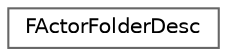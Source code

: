 digraph "Graphical Class Hierarchy"
{
 // INTERACTIVE_SVG=YES
 // LATEX_PDF_SIZE
  bgcolor="transparent";
  edge [fontname=Helvetica,fontsize=10,labelfontname=Helvetica,labelfontsize=10];
  node [fontname=Helvetica,fontsize=10,shape=box,height=0.2,width=0.4];
  rankdir="LR";
  Node0 [id="Node000000",label="FActorFolderDesc",height=0.2,width=0.4,color="grey40", fillcolor="white", style="filled",URL="$dc/d22/structFActorFolderDesc.html",tooltip=" "];
}
